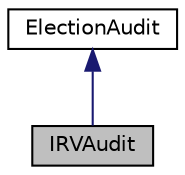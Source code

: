 digraph "IRVAudit"
{
 // LATEX_PDF_SIZE
  edge [fontname="Helvetica",fontsize="10",labelfontname="Helvetica",labelfontsize="10"];
  node [fontname="Helvetica",fontsize="10",shape=record];
  Node1 [label="IRVAudit",height=0.2,width=0.4,color="black", fillcolor="grey75", style="filled", fontcolor="black",tooltip="File name: IRVAudit.h. Description: Contains method signatures for the IRVAudit class,..."];
  Node2 -> Node1 [dir="back",color="midnightblue",fontsize="10",style="solid",fontname="Helvetica"];
  Node2 [label="ElectionAudit",height=0.2,width=0.4,color="black", fillcolor="white", style="filled",URL="$classElectionAudit.html",tooltip="File name: ElectionAudit.h. Description: Contains method signatures for the abstract ElectionAudit cl..."];
}
